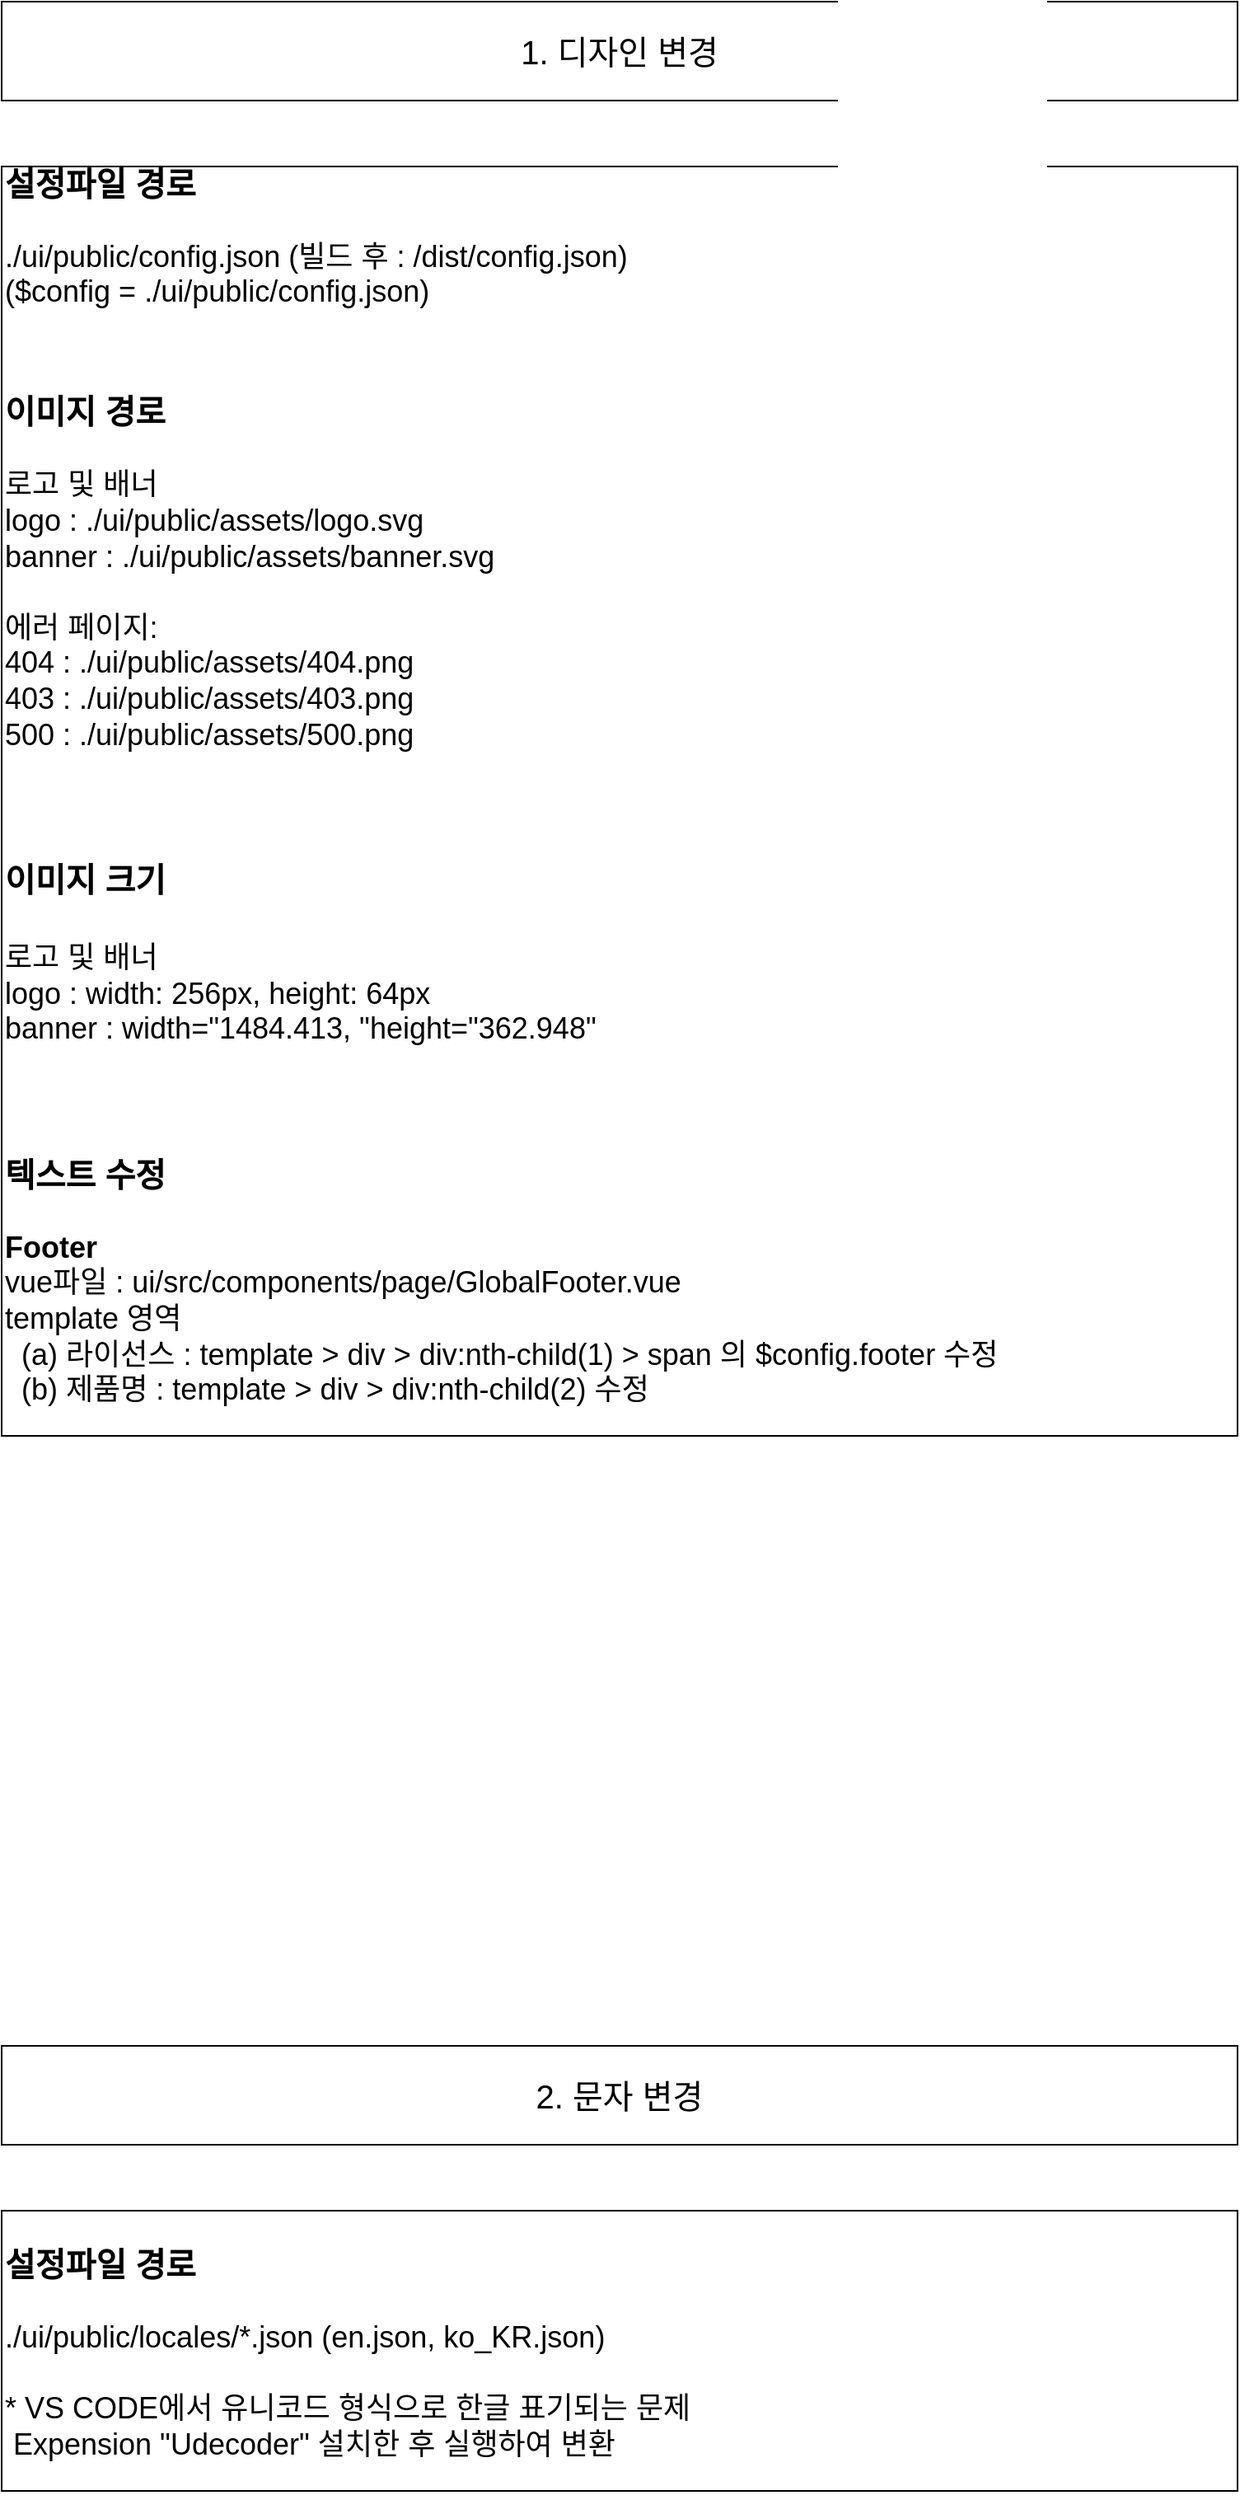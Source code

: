 <mxfile version="14.4.3" type="github" pages="2">
  <diagram id="6a731a19-8d31-9384-78a2-239565b7b9f0" name="Page-1">
    <mxGraphModel dx="1144" dy="615" grid="1" gridSize="10" guides="1" tooltips="1" connect="1" arrows="1" fold="1" page="1" pageScale="1" pageWidth="1169" pageHeight="827" background="#ffffff" math="0" shadow="0">
      <root>
        <mxCell id="0" />
        <mxCell id="1" parent="0" />
        <mxCell id="seM33nbZD62kK_sZ7QuY-979" value="1. 디자인 변경" style="rounded=0;whiteSpace=wrap;html=1;fontSize=20;" parent="1" vertex="1">
          <mxGeometry x="160" y="120" width="750" height="60" as="geometry" />
        </mxCell>
        <mxCell id="seM33nbZD62kK_sZ7QuY-981" value="&lt;div&gt;&lt;div&gt;&lt;b&gt;&lt;font style=&quot;font-size: 20px&quot;&gt;&lt;br&gt;&lt;/font&gt;&lt;/b&gt;&lt;/div&gt;&lt;div&gt;&lt;div&gt;&lt;b&gt;&lt;font style=&quot;font-size: 20px&quot;&gt;설정파일 경로&lt;/font&gt;&lt;/b&gt;&lt;/div&gt;&lt;div&gt;&lt;br&gt;&lt;/div&gt;&lt;div&gt;./ui/public/config.json (빌드 후 : /dist/config.json)&lt;br&gt;&lt;/div&gt;&lt;/div&gt;&lt;div&gt;(&lt;span&gt;$config =&amp;nbsp;&lt;/span&gt;&lt;span&gt;./ui/public/config.json)&lt;/span&gt;&lt;br&gt;&lt;/div&gt;&lt;div&gt;&lt;b&gt;&lt;font style=&quot;font-size: 20px&quot;&gt;&lt;br&gt;&lt;/font&gt;&lt;/b&gt;&lt;/div&gt;&lt;div&gt;&lt;b&gt;&lt;font style=&quot;font-size: 20px&quot;&gt;&lt;br&gt;&lt;/font&gt;&lt;/b&gt;&lt;/div&gt;&lt;div&gt;&lt;b&gt;&lt;font style=&quot;font-size: 20px&quot;&gt;이미지 경로&lt;/font&gt;&lt;/b&gt;&lt;/div&gt;&lt;div style=&quot;font-size: 18px&quot;&gt;&lt;span&gt;&lt;br&gt;&lt;/span&gt;&lt;/div&gt;&lt;div style=&quot;font-size: 18px&quot;&gt;&lt;span&gt;로고 및 배너&lt;/span&gt;&lt;br&gt;&lt;/div&gt;&lt;div style=&quot;font-size: 18px&quot;&gt;logo : ./ui/public/assets/logo.svg&lt;/div&gt;&lt;div style=&quot;font-size: 18px&quot;&gt;banner : ./ui/public/assets/banner.svg&lt;/div&gt;&lt;div style=&quot;font-size: 18px&quot;&gt;&amp;nbsp;&amp;nbsp;&lt;/div&gt;&lt;div style=&quot;font-size: 18px&quot;&gt;에러 페이지:&lt;/div&gt;&lt;div style=&quot;font-size: 18px&quot;&gt;404 : ./ui/public/assets/404.png&lt;/div&gt;&lt;div style=&quot;font-size: 18px&quot;&gt;403 : ./ui/public/assets/403.png&lt;/div&gt;&lt;div style=&quot;font-size: 18px&quot;&gt;500 : ./ui/public/assets/500.png&lt;/div&gt;&lt;/div&gt;&lt;div style=&quot;font-size: 18px&quot;&gt;&lt;br&gt;&lt;/div&gt;&lt;div style=&quot;font-size: 18px&quot;&gt;&lt;br&gt;&lt;/div&gt;&lt;div style=&quot;font-size: 18px&quot;&gt;&lt;br&gt;&lt;/div&gt;&lt;div&gt;&lt;div style=&quot;font-size: 18px&quot;&gt;&lt;span style=&quot;font-size: 20px&quot;&gt;&lt;b&gt;이미지 크기&lt;/b&gt;&lt;/span&gt;&lt;/div&gt;&lt;div style=&quot;font-size: 18px&quot;&gt;&lt;span style=&quot;font-size: 20px&quot;&gt;&lt;b&gt;&lt;br&gt;&lt;/b&gt;&lt;/span&gt;&lt;/div&gt;&lt;div style=&quot;font-size: 18px&quot;&gt;&lt;span&gt;로고 및 배너&lt;/span&gt;&lt;br&gt;&lt;/div&gt;&lt;div style=&quot;font-size: 18px&quot;&gt;logo : width: 256px, height: 64px&lt;/div&gt;&lt;div style=&quot;font-size: 18px&quot;&gt;banner : width=&quot;1484.413, &quot;height=&quot;362.948&quot;&lt;/div&gt;&lt;div style=&quot;font-size: 18px&quot;&gt;&lt;br&gt;&lt;/div&gt;&lt;div style=&quot;font-size: 18px&quot;&gt;&lt;br&gt;&lt;/div&gt;&lt;div style=&quot;font-size: 18px&quot;&gt;&lt;br&gt;&lt;/div&gt;&lt;div style=&quot;font-size: 18px&quot;&gt;&lt;b style=&quot;font-size: 20px&quot;&gt;텍스트 수정&lt;/b&gt;&lt;br&gt;&lt;/div&gt;&lt;div&gt;&lt;/div&gt;&lt;/div&gt;&lt;br&gt;&lt;b&gt;Footer&lt;/b&gt;&lt;br&gt;&lt;span&gt;vue파일 : ui/src/components/page/GlobalFooter.vue&lt;/span&gt;&lt;br&gt;&lt;span&gt;template 영역&lt;/span&gt;&lt;br&gt;&lt;span&gt;&amp;nbsp; (a) 라이선스 :&amp;nbsp;&lt;/span&gt;&lt;span&gt;template &amp;gt; div &amp;gt;&amp;nbsp;div:nth-child(1) &amp;gt;&amp;nbsp;&lt;/span&gt;&lt;span&gt;span 의 $config.footer 수정&lt;/span&gt;&lt;br&gt;&lt;span&gt;&amp;nbsp; (b) 제품명 : template &amp;gt; div &amp;gt;&amp;nbsp;div:nth-child(2) 수정&lt;/span&gt;&lt;br&gt;&lt;br&gt;&lt;div&gt;&lt;div style=&quot;font-size: 18px&quot;&gt;&lt;br&gt;&lt;/div&gt;&lt;/div&gt;" style="rounded=0;whiteSpace=wrap;html=1;fontSize=18;align=left;" parent="1" vertex="1">
          <mxGeometry x="160" y="220" width="750" height="770" as="geometry" />
        </mxCell>
        <mxCell id="imZLDdzaTuMN5iO5UrlP-1" value="2. 문자 변경" style="rounded=0;whiteSpace=wrap;html=1;fontSize=20;" parent="1" vertex="1">
          <mxGeometry x="160" y="1360" width="750" height="60" as="geometry" />
        </mxCell>
        <mxCell id="imZLDdzaTuMN5iO5UrlP-2" value="&lt;div&gt;&lt;div&gt;&lt;b&gt;&lt;font style=&quot;font-size: 20px&quot;&gt;&lt;br&gt;&lt;/font&gt;&lt;/b&gt;&lt;/div&gt;&lt;div&gt;&lt;div&gt;&lt;b&gt;&lt;font style=&quot;font-size: 20px&quot;&gt;설정파일 경로&lt;/font&gt;&lt;/b&gt;&lt;/div&gt;&lt;div&gt;&lt;br&gt;&lt;/div&gt;&lt;div&gt;&lt;span&gt;./ui/&lt;/span&gt;public/locales/*.json (en.json, ko_KR.json)&lt;/div&gt;&lt;/div&gt;&lt;div&gt;&lt;br&gt;&lt;/div&gt;&lt;div&gt;* VS CODE에서 유니코드 형식으로 한글 표기되는 문제&lt;/div&gt;&lt;div&gt;&amp;nbsp;Expension &quot;Udecoder&quot; 설치한 후 실행하여 변환&lt;/div&gt;&lt;div&gt;&lt;br&gt;&lt;/div&gt;&lt;/div&gt;" style="rounded=0;whiteSpace=wrap;html=1;fontSize=18;align=left;" parent="1" vertex="1">
          <mxGeometry x="160" y="1460" width="750" height="170" as="geometry" />
        </mxCell>
      </root>
    </mxGraphModel>
  </diagram>
  <diagram id="wY-adVekaZgLD2moxx1o" name="페이지-2">
    <mxGraphModel dx="2288" dy="1230" grid="1" gridSize="10" guides="1" tooltips="1" connect="1" arrows="1" fold="1" page="1" pageScale="1" pageWidth="1169" pageHeight="827" math="0" shadow="0">
      <root>
        <mxCell id="MJLNDcAAcJh9wXEjOTjr-0" />
        <mxCell id="MJLNDcAAcJh9wXEjOTjr-1" parent="MJLNDcAAcJh9wXEjOTjr-0" />
        <mxCell id="-hO2jb-t0CAFQ2NI-Cne-106" style="edgeStyle=orthogonalEdgeStyle;rounded=0;orthogonalLoop=1;jettySize=auto;html=1;exitX=0.5;exitY=1;exitDx=0;exitDy=0;entryX=0;entryY=0.5;entryDx=0;entryDy=0;endArrow=none;endFill=0;strokeWidth=2;fontSize=16;" edge="1" parent="MJLNDcAAcJh9wXEjOTjr-1" source="-hO2jb-t0CAFQ2NI-Cne-107" target="-hO2jb-t0CAFQ2NI-Cne-108">
          <mxGeometry relative="1" as="geometry" />
        </mxCell>
        <mxCell id="-hO2jb-t0CAFQ2NI-Cne-107" value="CloudStack" style="rounded=1;fillColor=#23445D;gradientColor=none;strokeColor=none;fontColor=#FFFFFF;fontStyle=1;fontFamily=Tahoma;fontSize=20;" vertex="1" parent="MJLNDcAAcJh9wXEjOTjr-1">
          <mxGeometry x="107" y="130" width="190" height="80" as="geometry" />
        </mxCell>
        <mxCell id="-hO2jb-t0CAFQ2NI-Cne-108" value="ui" style="rounded=1;fillColor=#23445D;gradientColor=none;strokeColor=none;fontColor=#FFFFFF;fontStyle=1;fontFamily=Tahoma;fontSize=20;" vertex="1" parent="MJLNDcAAcJh9wXEjOTjr-1">
          <mxGeometry x="222" y="260" width="190" height="80" as="geometry" />
        </mxCell>
        <mxCell id="-hO2jb-t0CAFQ2NI-Cne-109" style="edgeStyle=orthogonalEdgeStyle;rounded=0;orthogonalLoop=1;jettySize=auto;html=1;exitX=0.5;exitY=1;exitDx=0;exitDy=0;entryX=0;entryY=0.5;entryDx=0;entryDy=0;endArrow=none;endFill=0;strokeWidth=2;fontSize=16;" edge="1" parent="MJLNDcAAcJh9wXEjOTjr-1" source="-hO2jb-t0CAFQ2NI-Cne-111" target="-hO2jb-t0CAFQ2NI-Cne-116">
          <mxGeometry relative="1" as="geometry" />
        </mxCell>
        <mxCell id="-hO2jb-t0CAFQ2NI-Cne-110" style="edgeStyle=orthogonalEdgeStyle;rounded=0;orthogonalLoop=1;jettySize=auto;html=1;exitX=0.5;exitY=1;exitDx=0;exitDy=0;entryX=0;entryY=0.5;entryDx=0;entryDy=0;endArrow=none;endFill=0;strokeWidth=2;fontSize=16;" edge="1" parent="MJLNDcAAcJh9wXEjOTjr-1" source="-hO2jb-t0CAFQ2NI-Cne-111" target="-hO2jb-t0CAFQ2NI-Cne-117">
          <mxGeometry relative="1" as="geometry" />
        </mxCell>
        <mxCell id="-hO2jb-t0CAFQ2NI-Cne-111" value="public" style="rounded=1;fillColor=#23445D;gradientColor=none;strokeColor=none;fontColor=#FFFFFF;fontStyle=1;fontFamily=Tahoma;fontSize=20;" vertex="1" parent="MJLNDcAAcJh9wXEjOTjr-1">
          <mxGeometry x="352" y="455.5" width="130" height="60" as="geometry" />
        </mxCell>
        <mxCell id="-hO2jb-t0CAFQ2NI-Cne-112" value="" style="edgeStyle=orthogonalEdgeStyle;rounded=0;orthogonalLoop=1;jettySize=auto;html=1;endArrow=none;endFill=0;strokeWidth=2;fontSize=25;entryX=0;entryY=0.5;entryDx=0;entryDy=0;exitX=0.5;exitY=1;exitDx=0;exitDy=0;" edge="1" parent="MJLNDcAAcJh9wXEjOTjr-1" source="-hO2jb-t0CAFQ2NI-Cne-115" target="-hO2jb-t0CAFQ2NI-Cne-121">
          <mxGeometry relative="1" as="geometry" />
        </mxCell>
        <mxCell id="-hO2jb-t0CAFQ2NI-Cne-113" style="edgeStyle=orthogonalEdgeStyle;rounded=0;orthogonalLoop=1;jettySize=auto;html=1;exitX=0.5;exitY=1;exitDx=0;exitDy=0;entryX=0;entryY=0.5;entryDx=0;entryDy=0;endArrow=none;endFill=0;strokeWidth=2;fontSize=16;" edge="1" parent="MJLNDcAAcJh9wXEjOTjr-1" source="-hO2jb-t0CAFQ2NI-Cne-115" target="-hO2jb-t0CAFQ2NI-Cne-128">
          <mxGeometry relative="1" as="geometry" />
        </mxCell>
        <mxCell id="-hO2jb-t0CAFQ2NI-Cne-114" style="edgeStyle=orthogonalEdgeStyle;rounded=0;orthogonalLoop=1;jettySize=auto;html=1;exitX=0.5;exitY=1;exitDx=0;exitDy=0;entryX=0;entryY=0.5;entryDx=0;entryDy=0;endArrow=none;endFill=0;strokeWidth=2;fontSize=16;" edge="1" parent="MJLNDcAAcJh9wXEjOTjr-1" source="-hO2jb-t0CAFQ2NI-Cne-115" target="-hO2jb-t0CAFQ2NI-Cne-130">
          <mxGeometry relative="1" as="geometry" />
        </mxCell>
        <mxCell id="-hO2jb-t0CAFQ2NI-Cne-115" value="src" style="rounded=1;fillColor=#23445D;gradientColor=none;strokeColor=none;fontColor=#FFFFFF;fontStyle=1;fontFamily=Tahoma;fontSize=20;" vertex="1" parent="MJLNDcAAcJh9wXEjOTjr-1">
          <mxGeometry x="352" y="730" width="130" height="60" as="geometry" />
        </mxCell>
        <mxCell id="-hO2jb-t0CAFQ2NI-Cne-116" value="assets" style="rounded=1;fillColor=#23445D;gradientColor=none;strokeColor=none;fontColor=#FFFFFF;fontStyle=1;fontFamily=Tahoma;fontSize=20;" vertex="1" parent="MJLNDcAAcJh9wXEjOTjr-1">
          <mxGeometry x="532" y="540" width="130" height="60" as="geometry" />
        </mxCell>
        <mxCell id="-hO2jb-t0CAFQ2NI-Cne-117" value="locales" style="rounded=1;fillColor=#23445D;gradientColor=none;strokeColor=none;fontColor=#FFFFFF;fontStyle=1;fontFamily=Tahoma;fontSize=20;" vertex="1" parent="MJLNDcAAcJh9wXEjOTjr-1">
          <mxGeometry x="532" y="630" width="130" height="60" as="geometry" />
        </mxCell>
        <mxCell id="-hO2jb-t0CAFQ2NI-Cne-118" value="" style="edgeStyle=elbowEdgeStyle;elbow=horizontal;strokeWidth=2;rounded=0;endArrow=none;endFill=0;" edge="1" parent="MJLNDcAAcJh9wXEjOTjr-1" source="-hO2jb-t0CAFQ2NI-Cne-108" target="-hO2jb-t0CAFQ2NI-Cne-111">
          <mxGeometry x="92" y="135.5" width="100" height="100" as="geometry">
            <mxPoint x="92" y="235.5" as="sourcePoint" />
            <mxPoint x="192" y="135.5" as="targetPoint" />
            <Array as="points">
              <mxPoint x="317" y="435.5" />
            </Array>
          </mxGeometry>
        </mxCell>
        <mxCell id="-hO2jb-t0CAFQ2NI-Cne-119" value="" style="edgeStyle=elbowEdgeStyle;elbow=horizontal;strokeWidth=2;rounded=0;endArrow=none;endFill=0;" edge="1" parent="MJLNDcAAcJh9wXEjOTjr-1" source="-hO2jb-t0CAFQ2NI-Cne-108" target="-hO2jb-t0CAFQ2NI-Cne-115">
          <mxGeometry x="92" y="135.5" width="100" height="100" as="geometry">
            <mxPoint x="92" y="235.5" as="sourcePoint" />
            <mxPoint x="192" y="135.5" as="targetPoint" />
            <Array as="points">
              <mxPoint x="317" y="475.5" />
            </Array>
          </mxGeometry>
        </mxCell>
        <mxCell id="-hO2jb-t0CAFQ2NI-Cne-120" value="" style="edgeStyle=orthogonalEdgeStyle;rounded=0;orthogonalLoop=1;jettySize=auto;html=1;endArrow=none;endFill=0;strokeWidth=2;fontSize=16;exitX=0.5;exitY=1;exitDx=0;exitDy=0;entryX=0;entryY=0.5;entryDx=0;entryDy=0;" edge="1" parent="MJLNDcAAcJh9wXEjOTjr-1" source="-hO2jb-t0CAFQ2NI-Cne-115" target="-hO2jb-t0CAFQ2NI-Cne-126">
          <mxGeometry relative="1" as="geometry" />
        </mxCell>
        <mxCell id="-hO2jb-t0CAFQ2NI-Cne-121" value="components" style="rounded=1;fillColor=#23445D;gradientColor=none;strokeColor=none;fontColor=#FFFFFF;fontStyle=1;fontFamily=Tahoma;fontSize=20;" vertex="1" parent="MJLNDcAAcJh9wXEjOTjr-1">
          <mxGeometry x="535" y="810" width="130" height="60" as="geometry" />
        </mxCell>
        <mxCell id="-hO2jb-t0CAFQ2NI-Cne-122" value="로고, 이미지 파일" style="fillColor=#10739E;strokeColor=none;opacity=30;fontStyle=1;fontSize=16;" vertex="1" parent="MJLNDcAAcJh9wXEjOTjr-1">
          <mxGeometry x="665" y="540" width="140" height="60" as="geometry" />
        </mxCell>
        <mxCell id="-hO2jb-t0CAFQ2NI-Cne-123" value="다국어 처리를 위한&#xa;파일" style="fillColor=#10739E;strokeColor=none;opacity=30;fontStyle=1;fontSize=16;" vertex="1" parent="MJLNDcAAcJh9wXEjOTjr-1">
          <mxGeometry x="665" y="630.5" width="140" height="60" as="geometry" />
        </mxCell>
        <mxCell id="-hO2jb-t0CAFQ2NI-Cne-124" value="아이콘, 스타일&#xa;config파일" style="fillColor=#10739E;strokeColor=none;opacity=30;fontStyle=1;fontSize=16;" vertex="1" parent="MJLNDcAAcJh9wXEjOTjr-1">
          <mxGeometry x="485" y="457" width="150" height="60" as="geometry" />
        </mxCell>
        <mxCell id="-hO2jb-t0CAFQ2NI-Cne-125" value="전역적으로 사용되는 컴포넌트를 렌더링하는 데 사용되는 vue 파일" style="fillColor=#10739E;strokeColor=none;opacity=30;fontStyle=1;fontSize=16;" vertex="1" parent="MJLNDcAAcJh9wXEjOTjr-1">
          <mxGeometry x="664" y="810" width="510" height="60" as="geometry" />
        </mxCell>
        <mxCell id="-hO2jb-t0CAFQ2NI-Cne-126" value="config" style="rounded=1;fillColor=#23445D;gradientColor=none;strokeColor=none;fontColor=#FFFFFF;fontStyle=1;fontFamily=Tahoma;fontSize=20;" vertex="1" parent="MJLNDcAAcJh9wXEjOTjr-1">
          <mxGeometry x="535" y="890" width="130" height="60" as="geometry" />
        </mxCell>
        <mxCell id="-hO2jb-t0CAFQ2NI-Cne-127" value="컴포넌트의 경로를 정의하고 연결하는데 필요한 section / route 정보" style="fillColor=#10739E;strokeColor=none;opacity=30;fontStyle=1;fontSize=16;" vertex="1" parent="MJLNDcAAcJh9wXEjOTjr-1">
          <mxGeometry x="664" y="890" width="510" height="60" as="geometry" />
        </mxCell>
        <mxCell id="-hO2jb-t0CAFQ2NI-Cne-128" value="store" style="rounded=1;fillColor=#23445D;gradientColor=none;strokeColor=none;fontColor=#FFFFFF;fontStyle=1;fontFamily=Tahoma;fontSize=20;" vertex="1" parent="MJLNDcAAcJh9wXEjOTjr-1">
          <mxGeometry x="535" y="970" width="130" height="60" as="geometry" />
        </mxCell>
        <mxCell id="-hO2jb-t0CAFQ2NI-Cne-129" value="프로젝트의 데이터를 Store를 통해 중앙집중적으로 관리하며&#xa;모든 컴포넌트들이 Store를 사용" style="fillColor=#10739E;strokeColor=none;opacity=30;fontStyle=1;fontSize=16;" vertex="1" parent="MJLNDcAAcJh9wXEjOTjr-1">
          <mxGeometry x="664" y="970" width="510" height="60" as="geometry" />
        </mxCell>
        <mxCell id="-hO2jb-t0CAFQ2NI-Cne-130" value="views" style="rounded=1;fillColor=#23445D;gradientColor=none;strokeColor=none;fontColor=#FFFFFF;fontStyle=1;fontFamily=Tahoma;fontSize=20;" vertex="1" parent="MJLNDcAAcJh9wXEjOTjr-1">
          <mxGeometry x="535" y="1050" width="130" height="60" as="geometry" />
        </mxCell>
        <mxCell id="-hO2jb-t0CAFQ2NI-Cne-131" value="특정 기능에서 사용되는 컴포넌트를 렌더링하는 데 사용되는 vue파일" style="fillColor=#10739E;strokeColor=none;opacity=30;fontStyle=1;fontSize=16;" vertex="1" parent="MJLNDcAAcJh9wXEjOTjr-1">
          <mxGeometry x="664" y="1050" width="510" height="60" as="geometry" />
        </mxCell>
      </root>
    </mxGraphModel>
  </diagram>
</mxfile>
